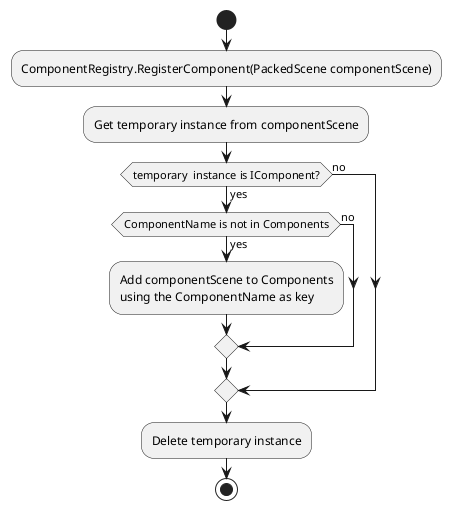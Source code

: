 ﻿@startuml

start
:ComponentRegistry.RegisterComponent(PackedScene componentScene);
:Get temporary instance from componentScene;
if (temporary  instance is IComponent?) then (yes)
	if (ComponentName is not in Components) then (yes)
		:Add componentScene to Components\nusing the ComponentName as key;
	else (no)
	endif
else (no)
endif
:Delete temporary instance;
stop

@enduml